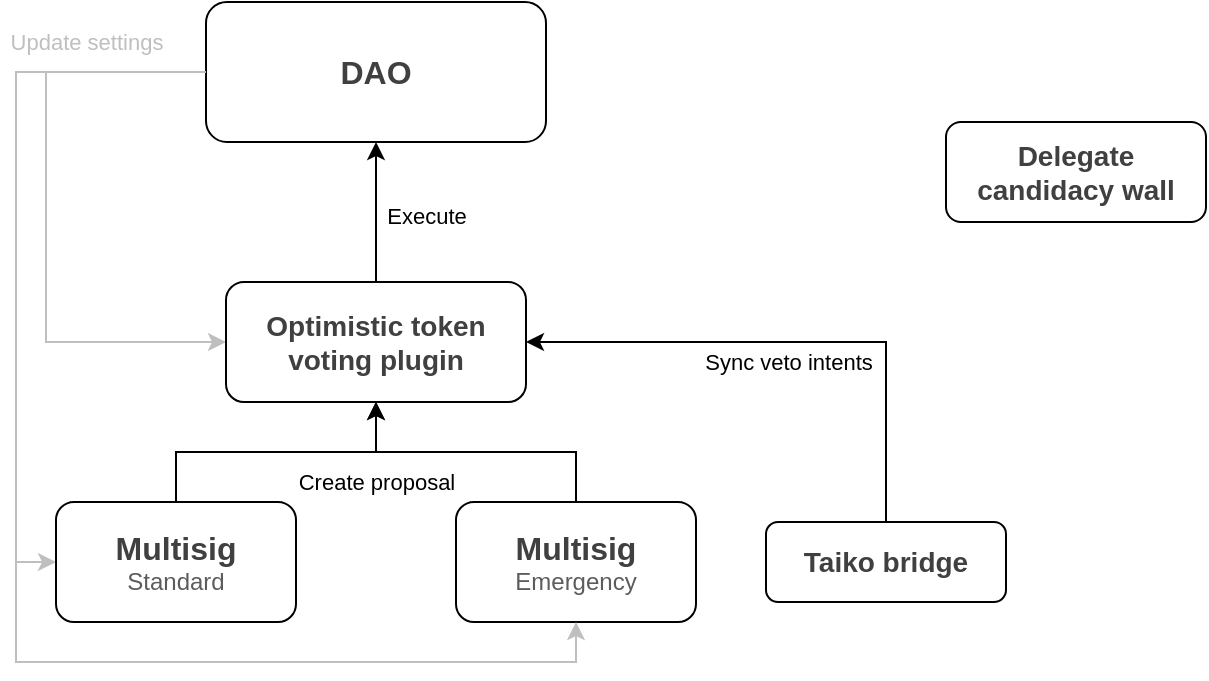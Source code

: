 <mxfile version="24.1.0" type="device" pages="6">
  <diagram id="FvCMQ2TYCZgG51o0GS3k" name="General">
    <mxGraphModel dx="1060" dy="1434" grid="1" gridSize="10" guides="1" tooltips="1" connect="1" arrows="1" fold="1" page="0" pageScale="1" pageWidth="827" pageHeight="1169" math="0" shadow="0">
      <root>
        <mxCell id="0" />
        <mxCell id="1" parent="0" />
        <mxCell id="tVjawHAVNyR94qLmI_um-8" style="edgeStyle=orthogonalEdgeStyle;rounded=0;orthogonalLoop=1;jettySize=auto;html=1;entryX=0;entryY=0.5;entryDx=0;entryDy=0;exitX=0;exitY=0.5;exitDx=0;exitDy=0;strokeColor=#bfbfbf;" parent="1" source="9Mva5xmkLYj3yJJdG0av-1" target="tVjawHAVNyR94qLmI_um-1" edge="1">
          <mxGeometry relative="1" as="geometry">
            <Array as="points">
              <mxPoint x="285" y="-75" />
              <mxPoint x="285" y="170" />
            </Array>
          </mxGeometry>
        </mxCell>
        <mxCell id="tVjawHAVNyR94qLmI_um-9" style="edgeStyle=orthogonalEdgeStyle;rounded=0;orthogonalLoop=1;jettySize=auto;html=1;exitX=0;exitY=0.5;exitDx=0;exitDy=0;entryX=0;entryY=0.5;entryDx=0;entryDy=0;strokeColor=#bfbfbf;" parent="1" source="9Mva5xmkLYj3yJJdG0av-1" target="9Mva5xmkLYj3yJJdG0av-2" edge="1">
          <mxGeometry relative="1" as="geometry">
            <Array as="points">
              <mxPoint x="300" y="-75" />
              <mxPoint x="300" y="60" />
            </Array>
          </mxGeometry>
        </mxCell>
        <mxCell id="tVjawHAVNyR94qLmI_um-10" value="&lt;font color=&quot;#bfbfbf&quot;&gt;Update settings&lt;/font&gt;" style="edgeLabel;html=1;align=center;verticalAlign=middle;resizable=0;points=[];" parent="tVjawHAVNyR94qLmI_um-9" vertex="1" connectable="0">
          <mxGeometry x="-0.552" y="-2" relative="1" as="geometry">
            <mxPoint x="8" y="-13" as="offset" />
          </mxGeometry>
        </mxCell>
        <mxCell id="9Mva5xmkLYj3yJJdG0av-1" value="&lt;font size=&quot;1&quot; color=&quot;#404040&quot; style=&quot;&quot;&gt;&lt;b style=&quot;font-size: 16px;&quot;&gt;DAO&lt;/b&gt;&lt;/font&gt;" style="rounded=1;whiteSpace=wrap;html=1;" parent="1" vertex="1">
          <mxGeometry x="380" y="-110" width="170" height="70" as="geometry" />
        </mxCell>
        <mxCell id="9Mva5xmkLYj3yJJdG0av-3" style="edgeStyle=orthogonalEdgeStyle;rounded=0;orthogonalLoop=1;jettySize=auto;html=1;entryX=0.5;entryY=1;entryDx=0;entryDy=0;" parent="1" source="9Mva5xmkLYj3yJJdG0av-2" target="9Mva5xmkLYj3yJJdG0av-1" edge="1">
          <mxGeometry relative="1" as="geometry" />
        </mxCell>
        <mxCell id="9Mva5xmkLYj3yJJdG0av-4" value="Execute" style="edgeLabel;html=1;align=center;verticalAlign=middle;resizable=0;points=[];" parent="9Mva5xmkLYj3yJJdG0av-3" vertex="1" connectable="0">
          <mxGeometry x="-0.057" y="-1" relative="1" as="geometry">
            <mxPoint x="24" as="offset" />
          </mxGeometry>
        </mxCell>
        <mxCell id="9Mva5xmkLYj3yJJdG0av-2" value="&lt;font size=&quot;1&quot; color=&quot;#404040&quot; style=&quot;&quot;&gt;&lt;b style=&quot;font-size: 14px;&quot;&gt;Optimistic token voting plugin&lt;/b&gt;&lt;/font&gt;" style="rounded=1;whiteSpace=wrap;html=1;" parent="1" vertex="1">
          <mxGeometry x="390" y="30" width="150" height="60" as="geometry" />
        </mxCell>
        <mxCell id="tVjawHAVNyR94qLmI_um-3" style="edgeStyle=orthogonalEdgeStyle;rounded=0;orthogonalLoop=1;jettySize=auto;html=1;exitX=0.5;exitY=0;exitDx=0;exitDy=0;entryX=0.5;entryY=1;entryDx=0;entryDy=0;" parent="1" source="tVjawHAVNyR94qLmI_um-1" target="9Mva5xmkLYj3yJJdG0av-2" edge="1">
          <mxGeometry relative="1" as="geometry" />
        </mxCell>
        <mxCell id="tVjawHAVNyR94qLmI_um-1" value="&lt;font size=&quot;1&quot; color=&quot;#404040&quot; style=&quot;&quot;&gt;&lt;b style=&quot;font-size: 16px;&quot;&gt;Multisig&lt;/b&gt;&lt;/font&gt;&lt;div&gt;&lt;font color=&quot;#5c5c5c&quot; style=&quot;font-size: 12px;&quot;&gt;Standard&lt;/font&gt;&lt;/div&gt;" style="rounded=1;whiteSpace=wrap;html=1;" parent="1" vertex="1">
          <mxGeometry x="305" y="140" width="120" height="60" as="geometry" />
        </mxCell>
        <mxCell id="tVjawHAVNyR94qLmI_um-5" style="edgeStyle=orthogonalEdgeStyle;rounded=0;orthogonalLoop=1;jettySize=auto;html=1;exitX=0.5;exitY=0;exitDx=0;exitDy=0;" parent="1" source="tVjawHAVNyR94qLmI_um-2" edge="1">
          <mxGeometry relative="1" as="geometry">
            <mxPoint x="465" y="89.923" as="targetPoint" />
            <Array as="points">
              <mxPoint x="565" y="115" />
              <mxPoint x="465" y="115" />
            </Array>
          </mxGeometry>
        </mxCell>
        <mxCell id="tVjawHAVNyR94qLmI_um-7" value="Create proposal" style="edgeLabel;html=1;align=center;verticalAlign=middle;resizable=0;points=[];" parent="tVjawHAVNyR94qLmI_um-5" vertex="1" connectable="0">
          <mxGeometry x="0.408" relative="1" as="geometry">
            <mxPoint x="-20" y="15" as="offset" />
          </mxGeometry>
        </mxCell>
        <mxCell id="tVjawHAVNyR94qLmI_um-2" value="&lt;font size=&quot;1&quot; color=&quot;#404040&quot; style=&quot;&quot;&gt;&lt;b style=&quot;font-size: 16px;&quot;&gt;Multisig&lt;/b&gt;&lt;/font&gt;&lt;div&gt;&lt;font color=&quot;#5c5c5c&quot; style=&quot;font-size: 12px;&quot;&gt;Emergency&lt;/font&gt;&lt;/div&gt;" style="rounded=1;whiteSpace=wrap;html=1;" parent="1" vertex="1">
          <mxGeometry x="505" y="140" width="120" height="60" as="geometry" />
        </mxCell>
        <mxCell id="tVjawHAVNyR94qLmI_um-12" style="edgeStyle=orthogonalEdgeStyle;rounded=0;orthogonalLoop=1;jettySize=auto;html=1;entryX=1;entryY=0.5;entryDx=0;entryDy=0;exitX=0.5;exitY=0;exitDx=0;exitDy=0;" parent="1" source="tVjawHAVNyR94qLmI_um-11" target="9Mva5xmkLYj3yJJdG0av-2" edge="1">
          <mxGeometry relative="1" as="geometry">
            <mxPoint x="735" y="110" as="targetPoint" />
            <Array as="points">
              <mxPoint x="720" y="60" />
            </Array>
          </mxGeometry>
        </mxCell>
        <mxCell id="tVjawHAVNyR94qLmI_um-13" value="Sync veto intents" style="edgeLabel;html=1;align=center;verticalAlign=middle;resizable=0;points=[];" parent="tVjawHAVNyR94qLmI_um-12" vertex="1" connectable="0">
          <mxGeometry x="-0.202" relative="1" as="geometry">
            <mxPoint x="-32" y="10" as="offset" />
          </mxGeometry>
        </mxCell>
        <mxCell id="tVjawHAVNyR94qLmI_um-11" value="&lt;font size=&quot;1&quot; color=&quot;#404040&quot; style=&quot;&quot;&gt;&lt;b style=&quot;font-size: 14px;&quot;&gt;Taiko bridge&lt;/b&gt;&lt;/font&gt;" style="rounded=1;whiteSpace=wrap;html=1;" parent="1" vertex="1">
          <mxGeometry x="660" y="150" width="120" height="40" as="geometry" />
        </mxCell>
        <mxCell id="tVjawHAVNyR94qLmI_um-14" value="&lt;font size=&quot;1&quot; color=&quot;#404040&quot; style=&quot;&quot;&gt;&lt;b style=&quot;font-size: 14px;&quot;&gt;Delegate candidacy wall&lt;/b&gt;&lt;/font&gt;" style="rounded=1;whiteSpace=wrap;html=1;" parent="1" vertex="1">
          <mxGeometry x="750" y="-50" width="130" height="50" as="geometry" />
        </mxCell>
        <mxCell id="tVjawHAVNyR94qLmI_um-15" style="edgeStyle=orthogonalEdgeStyle;rounded=0;orthogonalLoop=1;jettySize=auto;html=1;entryX=0.5;entryY=1;entryDx=0;entryDy=0;exitX=0;exitY=0.5;exitDx=0;exitDy=0;strokeColor=#bfbfbf;" parent="1" target="tVjawHAVNyR94qLmI_um-2" edge="1">
          <mxGeometry relative="1" as="geometry">
            <mxPoint x="380" y="-75" as="sourcePoint" />
            <mxPoint x="305" y="170" as="targetPoint" />
            <Array as="points">
              <mxPoint x="285" y="-75" />
              <mxPoint x="285" y="220" />
              <mxPoint x="565" y="220" />
            </Array>
          </mxGeometry>
        </mxCell>
      </root>
    </mxGraphModel>
  </diagram>
  <diagram name="Standard proposal flow" id="-0tcjrmhDcIy10hRTlAE">
    <mxGraphModel dx="1460" dy="1034" grid="1" gridSize="10" guides="1" tooltips="1" connect="1" arrows="1" fold="1" page="0" pageScale="1" pageWidth="827" pageHeight="1169" math="0" shadow="0">
      <root>
        <mxCell id="0" />
        <mxCell id="1" parent="0" />
        <mxCell id="yonIIfe3boUSWm_N8UCJ-9" style="edgeStyle=orthogonalEdgeStyle;rounded=0;orthogonalLoop=1;jettySize=auto;html=1;entryX=0;entryY=0.5;entryDx=0;entryDy=0;" parent="1" source="yonIIfe3boUSWm_N8UCJ-1" target="yonIIfe3boUSWm_N8UCJ-7" edge="1">
          <mxGeometry relative="1" as="geometry" />
        </mxCell>
        <mxCell id="yonIIfe3boUSWm_N8UCJ-11" value="Create proposal" style="edgeLabel;html=1;align=center;verticalAlign=middle;resizable=0;points=[];" parent="yonIIfe3boUSWm_N8UCJ-9" vertex="1" connectable="0">
          <mxGeometry x="-0.021" y="3" relative="1" as="geometry">
            <mxPoint y="-7" as="offset" />
          </mxGeometry>
        </mxCell>
        <mxCell id="yonIIfe3boUSWm_N8UCJ-1" value="Security Council&lt;div&gt;member&lt;/div&gt;" style="shape=umlActor;verticalLabelPosition=bottom;verticalAlign=top;html=1;outlineConnect=0;" parent="1" vertex="1">
          <mxGeometry x="80" y="90" width="30" height="60" as="geometry" />
        </mxCell>
        <mxCell id="yonIIfe3boUSWm_N8UCJ-19" style="edgeStyle=orthogonalEdgeStyle;rounded=0;orthogonalLoop=1;jettySize=auto;html=1;exitX=1;exitY=0.5;exitDx=0;exitDy=0;entryX=0;entryY=0.5;entryDx=0;entryDy=0;" parent="1" source="yonIIfe3boUSWm_N8UCJ-7" target="yonIIfe3boUSWm_N8UCJ-18" edge="1">
          <mxGeometry relative="1" as="geometry" />
        </mxCell>
        <mxCell id="yonIIfe3boUSWm_N8UCJ-7" value="&lt;font size=&quot;1&quot; color=&quot;#404040&quot; style=&quot;&quot;&gt;&lt;b style=&quot;font-size: 16px;&quot;&gt;Multisig&lt;/b&gt;&lt;/font&gt;&lt;div&gt;&lt;font color=&quot;#5c5c5c&quot; style=&quot;font-size: 12px;&quot;&gt;Standard&lt;/font&gt;&lt;/div&gt;" style="rounded=1;whiteSpace=wrap;html=1;" parent="1" vertex="1">
          <mxGeometry x="230" y="90" width="120" height="60" as="geometry" />
        </mxCell>
        <mxCell id="yonIIfe3boUSWm_N8UCJ-16" style="edgeStyle=orthogonalEdgeStyle;rounded=0;orthogonalLoop=1;jettySize=auto;html=1;entryX=0.5;entryY=1;entryDx=0;entryDy=0;" parent="1" source="yonIIfe3boUSWm_N8UCJ-12" target="yonIIfe3boUSWm_N8UCJ-7" edge="1">
          <mxGeometry relative="1" as="geometry" />
        </mxCell>
        <mxCell id="yonIIfe3boUSWm_N8UCJ-17" value="Approve" style="edgeLabel;html=1;align=center;verticalAlign=middle;resizable=0;points=[];" parent="yonIIfe3boUSWm_N8UCJ-16" vertex="1" connectable="0">
          <mxGeometry x="-0.309" y="4" relative="1" as="geometry">
            <mxPoint y="-6" as="offset" />
          </mxGeometry>
        </mxCell>
        <mxCell id="yonIIfe3boUSWm_N8UCJ-12" value="Security Council&lt;div&gt;member (M of N)&lt;/div&gt;" style="shape=umlActor;verticalLabelPosition=bottom;verticalAlign=top;html=1;outlineConnect=0;" parent="1" vertex="1">
          <mxGeometry x="80" y="200" width="30" height="60" as="geometry" />
        </mxCell>
        <mxCell id="yonIIfe3boUSWm_N8UCJ-21" style="edgeStyle=orthogonalEdgeStyle;rounded=0;orthogonalLoop=1;jettySize=auto;html=1;exitX=0.5;exitY=0;exitDx=0;exitDy=0;entryX=0.5;entryY=1;entryDx=0;entryDy=0;" parent="1" source="yonIIfe3boUSWm_N8UCJ-18" target="yonIIfe3boUSWm_N8UCJ-20" edge="1">
          <mxGeometry relative="1" as="geometry" />
        </mxCell>
        <mxCell id="yonIIfe3boUSWm_N8UCJ-22" value="No" style="edgeLabel;html=1;align=center;verticalAlign=middle;resizable=0;points=[];" parent="yonIIfe3boUSWm_N8UCJ-21" vertex="1" connectable="0">
          <mxGeometry x="0.02" y="-3" relative="1" as="geometry">
            <mxPoint x="17" y="1" as="offset" />
          </mxGeometry>
        </mxCell>
        <mxCell id="yonIIfe3boUSWm_N8UCJ-24" style="edgeStyle=orthogonalEdgeStyle;rounded=0;orthogonalLoop=1;jettySize=auto;html=1;exitX=1;exitY=0.5;exitDx=0;exitDy=0;entryX=0;entryY=0.5;entryDx=0;entryDy=0;" parent="1" source="yonIIfe3boUSWm_N8UCJ-18" target="yonIIfe3boUSWm_N8UCJ-23" edge="1">
          <mxGeometry relative="1" as="geometry" />
        </mxCell>
        <mxCell id="yonIIfe3boUSWm_N8UCJ-25" value="Create proposal" style="edgeLabel;html=1;align=center;verticalAlign=middle;resizable=0;points=[];" parent="yonIIfe3boUSWm_N8UCJ-24" vertex="1" connectable="0">
          <mxGeometry x="-0.291" relative="1" as="geometry">
            <mxPoint x="11" y="-10" as="offset" />
          </mxGeometry>
        </mxCell>
        <mxCell id="yonIIfe3boUSWm_N8UCJ-18" value="Approved?" style="rhombus;whiteSpace=wrap;html=1;" parent="1" vertex="1">
          <mxGeometry x="390" y="80" width="80" height="80" as="geometry" />
        </mxCell>
        <mxCell id="yonIIfe3boUSWm_N8UCJ-20" value="Rejected" style="rounded=1;whiteSpace=wrap;html=1;" parent="1" vertex="1">
          <mxGeometry x="385" width="90" height="30" as="geometry" />
        </mxCell>
        <mxCell id="Sps8LiRHfBSsz9i6ztpr-17" style="edgeStyle=orthogonalEdgeStyle;rounded=0;orthogonalLoop=1;jettySize=auto;html=1;exitX=1;exitY=0.5;exitDx=0;exitDy=0;entryX=0;entryY=0.5;entryDx=0;entryDy=0;" parent="1" source="yonIIfe3boUSWm_N8UCJ-23" target="Sps8LiRHfBSsz9i6ztpr-16" edge="1">
          <mxGeometry relative="1" as="geometry" />
        </mxCell>
        <mxCell id="yonIIfe3boUSWm_N8UCJ-23" value="&lt;font size=&quot;1&quot; color=&quot;#404040&quot; style=&quot;&quot;&gt;&lt;b style=&quot;font-size: 16px;&quot;&gt;Optimistic vote&lt;br&gt;&lt;/b&gt;&lt;/font&gt;&lt;span style=&quot;color: rgb(92, 92, 92);&quot;&gt;Standard delay&lt;/span&gt;&lt;font size=&quot;1&quot; color=&quot;#404040&quot; style=&quot;&quot;&gt;&lt;b style=&quot;font-size: 16px;&quot;&gt;&lt;br&gt;&lt;/b&gt;&lt;/font&gt;" style="rounded=1;whiteSpace=wrap;html=1;" parent="1" vertex="1">
          <mxGeometry x="580" y="90" width="170" height="60" as="geometry" />
        </mxCell>
        <mxCell id="yonIIfe3boUSWm_N8UCJ-26" value="" style="endArrow=none;dashed=1;html=1;dashPattern=1 3;strokeWidth=2;rounded=0;" parent="1" edge="1">
          <mxGeometry width="50" height="50" relative="1" as="geometry">
            <mxPoint x="-40" y="360" as="sourcePoint" />
            <mxPoint x="1040" y="360" as="targetPoint" />
          </mxGeometry>
        </mxCell>
        <mxCell id="yonIIfe3boUSWm_N8UCJ-28" value="L1" style="rounded=0;whiteSpace=wrap;html=1;" parent="1" vertex="1">
          <mxGeometry x="-40" y="320" width="80" height="30" as="geometry" />
        </mxCell>
        <mxCell id="yonIIfe3boUSWm_N8UCJ-29" value="L2" style="rounded=0;whiteSpace=wrap;html=1;" parent="1" vertex="1">
          <mxGeometry x="-40" y="370" width="80" height="30" as="geometry" />
        </mxCell>
        <mxCell id="Sps8LiRHfBSsz9i6ztpr-2" style="edgeStyle=orthogonalEdgeStyle;rounded=0;orthogonalLoop=1;jettySize=auto;html=1;entryX=0.25;entryY=1;entryDx=0;entryDy=0;" parent="1" source="Sps8LiRHfBSsz9i6ztpr-1" target="yonIIfe3boUSWm_N8UCJ-23" edge="1">
          <mxGeometry relative="1" as="geometry" />
        </mxCell>
        <mxCell id="Sps8LiRHfBSsz9i6ztpr-3" value="Veto" style="edgeLabel;html=1;align=center;verticalAlign=middle;resizable=0;points=[];" parent="Sps8LiRHfBSsz9i6ztpr-2" vertex="1" connectable="0">
          <mxGeometry x="-0.323" relative="1" as="geometry">
            <mxPoint y="-10" as="offset" />
          </mxGeometry>
        </mxCell>
        <mxCell id="Sps8LiRHfBSsz9i6ztpr-1" value="Delegate" style="shape=umlActor;verticalLabelPosition=bottom;verticalAlign=top;html=1;outlineConnect=0;" parent="1" vertex="1">
          <mxGeometry x="510" y="200" width="30" height="60" as="geometry" />
        </mxCell>
        <mxCell id="Sps8LiRHfBSsz9i6ztpr-14" style="edgeStyle=orthogonalEdgeStyle;rounded=0;orthogonalLoop=1;jettySize=auto;html=1;exitX=0.75;exitY=0;exitDx=0;exitDy=0;entryX=0.75;entryY=1;entryDx=0;entryDy=0;" parent="1" edge="1">
          <mxGeometry relative="1" as="geometry">
            <mxPoint x="667.5" y="470" as="sourcePoint" />
            <mxPoint x="667.5" y="150" as="targetPoint" />
          </mxGeometry>
        </mxCell>
        <mxCell id="Sps8LiRHfBSsz9i6ztpr-15" value="Relay vote intents" style="edgeLabel;html=1;align=center;verticalAlign=middle;resizable=0;points=[];" parent="Sps8LiRHfBSsz9i6ztpr-14" vertex="1" connectable="0">
          <mxGeometry x="0.447" y="3" relative="1" as="geometry">
            <mxPoint x="1" y="22" as="offset" />
          </mxGeometry>
        </mxCell>
        <mxCell id="Sps8LiRHfBSsz9i6ztpr-22" style="edgeStyle=orthogonalEdgeStyle;rounded=0;orthogonalLoop=1;jettySize=auto;html=1;entryX=0;entryY=0.5;entryDx=0;entryDy=0;" parent="1" source="Sps8LiRHfBSsz9i6ztpr-7" target="Sps8LiRHfBSsz9i6ztpr-21" edge="1">
          <mxGeometry relative="1" as="geometry" />
        </mxCell>
        <mxCell id="Sps8LiRHfBSsz9i6ztpr-23" value="Verify" style="edgeLabel;html=1;align=center;verticalAlign=middle;resizable=0;points=[];" parent="Sps8LiRHfBSsz9i6ztpr-22" vertex="1" connectable="0">
          <mxGeometry x="-0.1" y="1" relative="1" as="geometry">
            <mxPoint x="5" y="-14" as="offset" />
          </mxGeometry>
        </mxCell>
        <mxCell id="Sps8LiRHfBSsz9i6ztpr-7" value="&lt;font size=&quot;1&quot; color=&quot;#404040&quot; style=&quot;&quot;&gt;&lt;b style=&quot;font-size: 16px;&quot;&gt;Veto aggregator&lt;/b&gt;&lt;/font&gt;" style="rounded=1;whiteSpace=wrap;html=1;" parent="1" vertex="1">
          <mxGeometry x="580" y="470" width="170" height="70" as="geometry" />
        </mxCell>
        <mxCell id="Sps8LiRHfBSsz9i6ztpr-11" style="edgeStyle=orthogonalEdgeStyle;rounded=0;orthogonalLoop=1;jettySize=auto;html=1;" parent="1" source="Sps8LiRHfBSsz9i6ztpr-9" target="Sps8LiRHfBSsz9i6ztpr-7" edge="1">
          <mxGeometry relative="1" as="geometry">
            <Array as="points">
              <mxPoint x="450" y="460" />
              <mxPoint x="450" y="505" />
            </Array>
          </mxGeometry>
        </mxCell>
        <mxCell id="Sps8LiRHfBSsz9i6ztpr-9" value="Delegate" style="shape=umlActor;verticalLabelPosition=bottom;verticalAlign=top;html=1;outlineConnect=0;" parent="1" vertex="1">
          <mxGeometry x="370" y="430" width="30" height="60" as="geometry" />
        </mxCell>
        <mxCell id="Sps8LiRHfBSsz9i6ztpr-12" style="edgeStyle=orthogonalEdgeStyle;rounded=0;orthogonalLoop=1;jettySize=auto;html=1;entryX=0;entryY=0.5;entryDx=0;entryDy=0;" parent="1" source="Sps8LiRHfBSsz9i6ztpr-10" target="Sps8LiRHfBSsz9i6ztpr-7" edge="1">
          <mxGeometry relative="1" as="geometry">
            <Array as="points">
              <mxPoint x="450" y="550" />
              <mxPoint x="450" y="505" />
            </Array>
          </mxGeometry>
        </mxCell>
        <mxCell id="Sps8LiRHfBSsz9i6ztpr-13" value="Veto intent" style="edgeLabel;html=1;align=center;verticalAlign=middle;resizable=0;points=[];" parent="Sps8LiRHfBSsz9i6ztpr-12" vertex="1" connectable="0">
          <mxGeometry x="0.573" relative="1" as="geometry">
            <mxPoint x="-22" y="-15" as="offset" />
          </mxGeometry>
        </mxCell>
        <mxCell id="Sps8LiRHfBSsz9i6ztpr-10" value="Token holder" style="shape=umlActor;verticalLabelPosition=bottom;verticalAlign=top;html=1;outlineConnect=0;" parent="1" vertex="1">
          <mxGeometry x="370" y="520" width="30" height="60" as="geometry" />
        </mxCell>
        <mxCell id="Sps8LiRHfBSsz9i6ztpr-6" value="&lt;font size=&quot;1&quot; style=&quot;&quot;&gt;&lt;b style=&quot;font-size: 16px;&quot;&gt;Taiko Bridge&lt;/b&gt;&lt;/font&gt;" style="rounded=1;whiteSpace=wrap;html=1;dashed=1;perimeterSpacing=0;strokeColor=#4a4a4a;" parent="1" vertex="1">
          <mxGeometry x="520" y="305" width="280" height="115" as="geometry" />
        </mxCell>
        <mxCell id="Sps8LiRHfBSsz9i6ztpr-19" style="edgeStyle=orthogonalEdgeStyle;rounded=0;orthogonalLoop=1;jettySize=auto;html=1;exitX=0.5;exitY=0;exitDx=0;exitDy=0;entryX=0.5;entryY=1;entryDx=0;entryDy=0;" parent="1" source="Sps8LiRHfBSsz9i6ztpr-16" target="Sps8LiRHfBSsz9i6ztpr-18" edge="1">
          <mxGeometry relative="1" as="geometry" />
        </mxCell>
        <mxCell id="Sps8LiRHfBSsz9i6ztpr-20" value="Yes" style="edgeLabel;html=1;align=center;verticalAlign=middle;resizable=0;points=[];" parent="Sps8LiRHfBSsz9i6ztpr-19" vertex="1" connectable="0">
          <mxGeometry x="-0.075" y="2" relative="1" as="geometry">
            <mxPoint x="22" y="1" as="offset" />
          </mxGeometry>
        </mxCell>
        <mxCell id="Sps8LiRHfBSsz9i6ztpr-26" value="No" style="edgeStyle=orthogonalEdgeStyle;rounded=0;orthogonalLoop=1;jettySize=auto;html=1;exitX=1;exitY=0.5;exitDx=0;exitDy=0;entryX=0;entryY=0.5;entryDx=0;entryDy=0;" parent="1" source="Sps8LiRHfBSsz9i6ztpr-16" target="Sps8LiRHfBSsz9i6ztpr-25" edge="1">
          <mxGeometry x="-0.2" y="-10" relative="1" as="geometry">
            <mxPoint as="offset" />
          </mxGeometry>
        </mxCell>
        <mxCell id="Sps8LiRHfBSsz9i6ztpr-16" value="Vetoed&lt;div&gt;after&amp;nbsp;&lt;/div&gt;&lt;div&gt;delay?&lt;/div&gt;" style="rhombus;whiteSpace=wrap;html=1;" parent="1" vertex="1">
          <mxGeometry x="800" y="70" width="100" height="100" as="geometry" />
        </mxCell>
        <mxCell id="Sps8LiRHfBSsz9i6ztpr-18" value="Rejected" style="rounded=1;whiteSpace=wrap;html=1;" parent="1" vertex="1">
          <mxGeometry x="805" width="90" height="30" as="geometry" />
        </mxCell>
        <mxCell id="Sps8LiRHfBSsz9i6ztpr-21" value="&lt;font size=&quot;1&quot; color=&quot;#404040&quot; style=&quot;&quot;&gt;&lt;b style=&quot;font-size: 16px;&quot;&gt;L1 hashes&lt;/b&gt;&lt;/font&gt;" style="rounded=1;whiteSpace=wrap;html=1;" parent="1" vertex="1">
          <mxGeometry x="865" y="470" width="170" height="70" as="geometry" />
        </mxCell>
        <mxCell id="Sps8LiRHfBSsz9i6ztpr-25" value="Executable" style="rounded=1;whiteSpace=wrap;html=1;" parent="1" vertex="1">
          <mxGeometry x="950" y="105" width="90" height="30" as="geometry" />
        </mxCell>
        <mxCell id="Sps8LiRHfBSsz9i6ztpr-27" value="L1" style="rounded=0;whiteSpace=wrap;html=1;" parent="1" vertex="1">
          <mxGeometry x="955" y="320" width="80" height="30" as="geometry" />
        </mxCell>
        <mxCell id="Sps8LiRHfBSsz9i6ztpr-28" value="L2" style="rounded=0;whiteSpace=wrap;html=1;" parent="1" vertex="1">
          <mxGeometry x="955" y="370" width="80" height="30" as="geometry" />
        </mxCell>
      </root>
    </mxGraphModel>
  </diagram>
  <diagram id="8vpa3lxcvuwuZr83Kq4M" name="Emergency proposal flow">
    <mxGraphModel dx="1460" dy="1434" grid="1" gridSize="10" guides="1" tooltips="1" connect="1" arrows="1" fold="1" page="0" pageScale="1" pageWidth="827" pageHeight="1169" math="0" shadow="0">
      <root>
        <mxCell id="0" />
        <mxCell id="1" parent="0" />
        <mxCell id="sKOwf1EYNC61HAYdxlM9-1" style="edgeStyle=orthogonalEdgeStyle;rounded=0;orthogonalLoop=1;jettySize=auto;html=1;entryX=0;entryY=0.5;entryDx=0;entryDy=0;" parent="1" source="sKOwf1EYNC61HAYdxlM9-3" target="sKOwf1EYNC61HAYdxlM9-5" edge="1">
          <mxGeometry relative="1" as="geometry" />
        </mxCell>
        <mxCell id="sKOwf1EYNC61HAYdxlM9-2" value="Create proposal" style="edgeLabel;html=1;align=center;verticalAlign=middle;resizable=0;points=[];" parent="sKOwf1EYNC61HAYdxlM9-1" vertex="1" connectable="0">
          <mxGeometry x="-0.021" y="3" relative="1" as="geometry">
            <mxPoint y="-7" as="offset" />
          </mxGeometry>
        </mxCell>
        <mxCell id="sKOwf1EYNC61HAYdxlM9-3" value="Security Council&lt;div&gt;member&lt;/div&gt;" style="shape=umlActor;verticalLabelPosition=bottom;verticalAlign=top;html=1;outlineConnect=0;" parent="1" vertex="1">
          <mxGeometry x="-270" y="20" width="30" height="60" as="geometry" />
        </mxCell>
        <mxCell id="sKOwf1EYNC61HAYdxlM9-4" style="edgeStyle=orthogonalEdgeStyle;rounded=0;orthogonalLoop=1;jettySize=auto;html=1;exitX=1;exitY=0.5;exitDx=0;exitDy=0;entryX=0;entryY=0.5;entryDx=0;entryDy=0;" parent="1" source="sKOwf1EYNC61HAYdxlM9-5" target="sKOwf1EYNC61HAYdxlM9-13" edge="1">
          <mxGeometry relative="1" as="geometry" />
        </mxCell>
        <mxCell id="sKOwf1EYNC61HAYdxlM9-5" value="&lt;font size=&quot;1&quot; color=&quot;#404040&quot; style=&quot;&quot;&gt;&lt;b style=&quot;font-size: 16px;&quot;&gt;Multisig&lt;/b&gt;&lt;/font&gt;&lt;div&gt;&lt;font color=&quot;#5c5c5c&quot; style=&quot;font-size: 12px;&quot;&gt;Emergency&lt;/font&gt;&lt;/div&gt;" style="rounded=1;whiteSpace=wrap;html=1;" parent="1" vertex="1">
          <mxGeometry x="-120" y="20" width="120" height="60" as="geometry" />
        </mxCell>
        <mxCell id="sKOwf1EYNC61HAYdxlM9-6" style="edgeStyle=orthogonalEdgeStyle;rounded=0;orthogonalLoop=1;jettySize=auto;html=1;entryX=0.5;entryY=1;entryDx=0;entryDy=0;" parent="1" source="sKOwf1EYNC61HAYdxlM9-8" target="sKOwf1EYNC61HAYdxlM9-5" edge="1">
          <mxGeometry relative="1" as="geometry" />
        </mxCell>
        <mxCell id="sKOwf1EYNC61HAYdxlM9-7" value="Approve" style="edgeLabel;html=1;align=center;verticalAlign=middle;resizable=0;points=[];" parent="sKOwf1EYNC61HAYdxlM9-6" vertex="1" connectable="0">
          <mxGeometry x="-0.309" y="4" relative="1" as="geometry">
            <mxPoint y="-6" as="offset" />
          </mxGeometry>
        </mxCell>
        <mxCell id="sKOwf1EYNC61HAYdxlM9-8" value="Security Council&lt;div&gt;member (M of N)&lt;/div&gt;" style="shape=umlActor;verticalLabelPosition=bottom;verticalAlign=top;html=1;outlineConnect=0;" parent="1" vertex="1">
          <mxGeometry x="-270" y="130" width="30" height="60" as="geometry" />
        </mxCell>
        <mxCell id="sKOwf1EYNC61HAYdxlM9-9" style="edgeStyle=orthogonalEdgeStyle;rounded=0;orthogonalLoop=1;jettySize=auto;html=1;exitX=0.5;exitY=0;exitDx=0;exitDy=0;entryX=0.5;entryY=1;entryDx=0;entryDy=0;" parent="1" source="sKOwf1EYNC61HAYdxlM9-13" target="sKOwf1EYNC61HAYdxlM9-14" edge="1">
          <mxGeometry relative="1" as="geometry" />
        </mxCell>
        <mxCell id="sKOwf1EYNC61HAYdxlM9-10" value="No" style="edgeLabel;html=1;align=center;verticalAlign=middle;resizable=0;points=[];" parent="sKOwf1EYNC61HAYdxlM9-9" vertex="1" connectable="0">
          <mxGeometry x="0.02" y="-3" relative="1" as="geometry">
            <mxPoint x="17" y="1" as="offset" />
          </mxGeometry>
        </mxCell>
        <mxCell id="sKOwf1EYNC61HAYdxlM9-11" style="edgeStyle=orthogonalEdgeStyle;rounded=0;orthogonalLoop=1;jettySize=auto;html=1;exitX=1;exitY=0.5;exitDx=0;exitDy=0;entryX=0;entryY=0.5;entryDx=0;entryDy=0;" parent="1" source="sKOwf1EYNC61HAYdxlM9-13" target="sKOwf1EYNC61HAYdxlM9-16" edge="1">
          <mxGeometry relative="1" as="geometry" />
        </mxCell>
        <mxCell id="sKOwf1EYNC61HAYdxlM9-12" value="Create proposal" style="edgeLabel;html=1;align=center;verticalAlign=middle;resizable=0;points=[];" parent="sKOwf1EYNC61HAYdxlM9-11" vertex="1" connectable="0">
          <mxGeometry x="-0.291" relative="1" as="geometry">
            <mxPoint x="11" y="-10" as="offset" />
          </mxGeometry>
        </mxCell>
        <mxCell id="sKOwf1EYNC61HAYdxlM9-13" value="Super majority?" style="rhombus;whiteSpace=wrap;html=1;" parent="1" vertex="1">
          <mxGeometry x="40" y="10" width="80" height="80" as="geometry" />
        </mxCell>
        <mxCell id="sKOwf1EYNC61HAYdxlM9-14" value="Rejected" style="rounded=1;whiteSpace=wrap;html=1;" parent="1" vertex="1">
          <mxGeometry x="35" y="-70" width="90" height="30" as="geometry" />
        </mxCell>
        <mxCell id="sKOwf1EYNC61HAYdxlM9-15" style="edgeStyle=orthogonalEdgeStyle;rounded=0;orthogonalLoop=1;jettySize=auto;html=1;exitX=0.5;exitY=1;exitDx=0;exitDy=0;entryX=0.5;entryY=0;entryDx=0;entryDy=0;" parent="1" source="sKOwf1EYNC61HAYdxlM9-16" target="sKOwf1EYNC61HAYdxlM9-24" edge="1">
          <mxGeometry relative="1" as="geometry" />
        </mxCell>
        <mxCell id="sKOwf1EYNC61HAYdxlM9-16" value="&lt;font size=&quot;1&quot; color=&quot;#404040&quot; style=&quot;&quot;&gt;&lt;b style=&quot;font-size: 16px;&quot;&gt;Optimistic vote&lt;br&gt;&lt;/b&gt;&lt;/font&gt;&lt;span style=&quot;color: rgb(92, 92, 92);&quot;&gt;Zero delay&lt;/span&gt;&lt;font size=&quot;1&quot; color=&quot;#404040&quot; style=&quot;&quot;&gt;&lt;b style=&quot;font-size: 16px;&quot;&gt;&lt;br&gt;&lt;/b&gt;&lt;/font&gt;" style="rounded=1;whiteSpace=wrap;html=1;" parent="1" vertex="1">
          <mxGeometry x="230" y="20" width="170" height="60" as="geometry" />
        </mxCell>
        <mxCell id="sKOwf1EYNC61HAYdxlM9-23" value="No" style="edgeStyle=orthogonalEdgeStyle;rounded=0;orthogonalLoop=1;jettySize=auto;html=1;exitX=1;exitY=0.5;exitDx=0;exitDy=0;entryX=0;entryY=0.5;entryDx=0;entryDy=0;" parent="1" source="sKOwf1EYNC61HAYdxlM9-24" target="sKOwf1EYNC61HAYdxlM9-26" edge="1">
          <mxGeometry x="-0.2" y="-10" relative="1" as="geometry">
            <mxPoint as="offset" />
          </mxGeometry>
        </mxCell>
        <mxCell id="sKOwf1EYNC61HAYdxlM9-24" value="Vetoed&lt;div&gt;after&amp;nbsp;&lt;/div&gt;&lt;div&gt;delay?&lt;/div&gt;" style="rhombus;whiteSpace=wrap;html=1;" parent="1" vertex="1">
          <mxGeometry x="265" y="130" width="100" height="100" as="geometry" />
        </mxCell>
        <mxCell id="sKOwf1EYNC61HAYdxlM9-26" value="Executable" style="rounded=1;whiteSpace=wrap;html=1;" parent="1" vertex="1">
          <mxGeometry x="420" y="165" width="90" height="30" as="geometry" />
        </mxCell>
      </root>
    </mxGraphModel>
  </diagram>
  <diagram name="SC key registration" id="kFASDDCP24WouewbTvpv">
    <mxGraphModel dx="1460" dy="1034" grid="1" gridSize="10" guides="1" tooltips="1" connect="1" arrows="1" fold="1" page="0" pageScale="1" pageWidth="827" pageHeight="1169" math="0" shadow="0">
      <root>
        <mxCell id="gfxmZlwF10-dMQPabPGH-0" />
        <mxCell id="gfxmZlwF10-dMQPabPGH-1" parent="gfxmZlwF10-dMQPabPGH-0" />
        <mxCell id="gfxmZlwF10-dMQPabPGH-2" style="edgeStyle=orthogonalEdgeStyle;rounded=0;orthogonalLoop=1;jettySize=auto;html=1;entryX=0;entryY=0.5;entryDx=0;entryDy=0;" parent="gfxmZlwF10-dMQPabPGH-1" source="gfxmZlwF10-dMQPabPGH-4" target="gfxmZlwF10-dMQPabPGH-6" edge="1">
          <mxGeometry relative="1" as="geometry" />
        </mxCell>
        <mxCell id="gfxmZlwF10-dMQPabPGH-3" value="Derive" style="edgeLabel;html=1;align=center;verticalAlign=middle;resizable=0;points=[];" parent="gfxmZlwF10-dMQPabPGH-2" vertex="1" connectable="0">
          <mxGeometry x="-0.021" y="3" relative="1" as="geometry">
            <mxPoint y="-7" as="offset" />
          </mxGeometry>
        </mxCell>
        <mxCell id="gfxmZlwF10-dMQPabPGH-4" value="Security Council&lt;div&gt;members&lt;/div&gt;" style="shape=umlActor;verticalLabelPosition=bottom;verticalAlign=top;html=1;outlineConnect=0;" parent="gfxmZlwF10-dMQPabPGH-1" vertex="1">
          <mxGeometry x="-270" y="20" width="30" height="60" as="geometry" />
        </mxCell>
        <mxCell id="gfxmZlwF10-dMQPabPGH-5" style="edgeStyle=orthogonalEdgeStyle;rounded=0;orthogonalLoop=1;jettySize=auto;html=1;exitX=1;exitY=0.5;exitDx=0;exitDy=0;entryX=0;entryY=0.5;entryDx=0;entryDy=0;" parent="gfxmZlwF10-dMQPabPGH-1" source="gfxmZlwF10-dMQPabPGH-6" target="k2ZObkXfo4vco4orRKXB-0" edge="1">
          <mxGeometry relative="1" as="geometry">
            <mxPoint x="40" y="50" as="targetPoint" />
          </mxGeometry>
        </mxCell>
        <mxCell id="k2ZObkXfo4vco4orRKXB-1" value="Register" style="edgeLabel;html=1;align=center;verticalAlign=middle;resizable=0;points=[];" parent="gfxmZlwF10-dMQPabPGH-5" vertex="1" connectable="0">
          <mxGeometry x="-0.18" y="1" relative="1" as="geometry">
            <mxPoint x="9" y="-9" as="offset" />
          </mxGeometry>
        </mxCell>
        <mxCell id="gfxmZlwF10-dMQPabPGH-6" value="&lt;font size=&quot;1&quot; color=&quot;#404040&quot; style=&quot;&quot;&gt;&lt;b style=&quot;font-size: 16px;&quot;&gt;Deterministic private key&lt;/b&gt;&lt;/font&gt;" style="rounded=1;whiteSpace=wrap;html=1;" parent="gfxmZlwF10-dMQPabPGH-1" vertex="1">
          <mxGeometry x="-130" y="20" width="150" height="60" as="geometry" />
        </mxCell>
        <mxCell id="k2ZObkXfo4vco4orRKXB-0" value="&lt;font color=&quot;#404040&quot;&gt;&lt;span style=&quot;font-size: 16px;&quot;&gt;&lt;b&gt;Public Key&lt;br&gt;Registry&lt;/b&gt;&lt;/span&gt;&lt;/font&gt;" style="rounded=1;whiteSpace=wrap;html=1;" parent="gfxmZlwF10-dMQPabPGH-1" vertex="1">
          <mxGeometry x="120" y="20" width="140" height="60" as="geometry" />
        </mxCell>
      </root>
    </mxGraphModel>
  </diagram>
  <diagram name="Emergency proposal encryption" id="4L5rT8oWL4gxqy95oKWm">
    <mxGraphModel dx="1460" dy="1434" grid="1" gridSize="10" guides="1" tooltips="1" connect="1" arrows="1" fold="1" page="0" pageScale="1" pageWidth="827" pageHeight="1169" math="0" shadow="0">
      <root>
        <mxCell id="IV4kbXuCVdMxD--1DV_a-0" />
        <mxCell id="IV4kbXuCVdMxD--1DV_a-1" parent="IV4kbXuCVdMxD--1DV_a-0" />
        <mxCell id="IV4kbXuCVdMxD--1DV_a-2" style="edgeStyle=orthogonalEdgeStyle;rounded=0;orthogonalLoop=1;jettySize=auto;html=1;entryX=0;entryY=0.5;entryDx=0;entryDy=0;" parent="IV4kbXuCVdMxD--1DV_a-1" target="ej5gnR4F3szowusU-mX2-0" edge="1">
          <mxGeometry relative="1" as="geometry">
            <mxPoint x="-260" y="140" as="sourcePoint" />
            <mxPoint x="-180" y="50" as="targetPoint" />
            <Array as="points">
              <mxPoint x="-260" y="200" />
            </Array>
          </mxGeometry>
        </mxCell>
        <mxCell id="II7FZPDerkN1gOirOMmp-0" value="Get public keys" style="edgeLabel;html=1;align=center;verticalAlign=middle;resizable=0;points=[];" parent="IV4kbXuCVdMxD--1DV_a-2" vertex="1" connectable="0">
          <mxGeometry x="-0.2" y="-1" relative="1" as="geometry">
            <mxPoint x="46" y="9" as="offset" />
          </mxGeometry>
        </mxCell>
        <mxCell id="II7FZPDerkN1gOirOMmp-8" style="edgeStyle=orthogonalEdgeStyle;rounded=0;orthogonalLoop=1;jettySize=auto;html=1;entryX=0;entryY=0.25;entryDx=0;entryDy=0;" parent="IV4kbXuCVdMxD--1DV_a-1" source="IV4kbXuCVdMxD--1DV_a-4" target="II7FZPDerkN1gOirOMmp-4" edge="1">
          <mxGeometry relative="1" as="geometry">
            <Array as="points">
              <mxPoint x="-260" y="-55" />
            </Array>
          </mxGeometry>
        </mxCell>
        <mxCell id="II7FZPDerkN1gOirOMmp-10" value="Proposal details, actions" style="edgeLabel;html=1;align=center;verticalAlign=middle;resizable=0;points=[];" parent="II7FZPDerkN1gOirOMmp-8" vertex="1" connectable="0">
          <mxGeometry x="0.121" relative="1" as="geometry">
            <mxPoint x="-8" y="-14" as="offset" />
          </mxGeometry>
        </mxCell>
        <mxCell id="II7FZPDerkN1gOirOMmp-9" style="edgeStyle=orthogonalEdgeStyle;rounded=0;orthogonalLoop=1;jettySize=auto;html=1;entryX=0;entryY=0.75;entryDx=0;entryDy=0;" parent="IV4kbXuCVdMxD--1DV_a-1" source="IV4kbXuCVdMxD--1DV_a-4" target="II7FZPDerkN1gOirOMmp-4" edge="1">
          <mxGeometry relative="1" as="geometry">
            <Array as="points">
              <mxPoint x="-260" y="-25" />
            </Array>
          </mxGeometry>
        </mxCell>
        <mxCell id="II7FZPDerkN1gOirOMmp-11" value="Ephemeral symmetric key" style="edgeLabel;html=1;align=center;verticalAlign=middle;resizable=0;points=[];" parent="II7FZPDerkN1gOirOMmp-9" vertex="1" connectable="0">
          <mxGeometry x="-0.004" y="4" relative="1" as="geometry">
            <mxPoint x="-4" y="16" as="offset" />
          </mxGeometry>
        </mxCell>
        <mxCell id="IV4kbXuCVdMxD--1DV_a-4" value="Security Council&lt;div&gt;proposer&lt;/div&gt;" style="shape=umlActor;verticalLabelPosition=bottom;verticalAlign=top;html=1;outlineConnect=0;" parent="IV4kbXuCVdMxD--1DV_a-1" vertex="1">
          <mxGeometry x="-276" y="20" width="30" height="60" as="geometry" />
        </mxCell>
        <mxCell id="II7FZPDerkN1gOirOMmp-2" style="edgeStyle=orthogonalEdgeStyle;rounded=0;orthogonalLoop=1;jettySize=auto;html=1;exitX=0.5;exitY=0;exitDx=0;exitDy=0;entryX=0;entryY=0.75;entryDx=0;entryDy=0;" parent="IV4kbXuCVdMxD--1DV_a-1" source="ej5gnR4F3szowusU-mX2-0" target="II7FZPDerkN1gOirOMmp-1" edge="1">
          <mxGeometry relative="1" as="geometry" />
        </mxCell>
        <mxCell id="II7FZPDerkN1gOirOMmp-3" value="SC member&#39;s&lt;div&gt;public keys&lt;/div&gt;" style="edgeLabel;html=1;align=center;verticalAlign=middle;resizable=0;points=[];" parent="II7FZPDerkN1gOirOMmp-2" vertex="1" connectable="0">
          <mxGeometry x="-0.111" relative="1" as="geometry">
            <mxPoint x="30" y="25" as="offset" />
          </mxGeometry>
        </mxCell>
        <mxCell id="ej5gnR4F3szowusU-mX2-0" value="&lt;font color=&quot;#404040&quot;&gt;&lt;span style=&quot;font-size: 16px;&quot;&gt;&lt;b&gt;Public Key&lt;br&gt;Registry&lt;/b&gt;&lt;/span&gt;&lt;/font&gt;" style="rounded=1;whiteSpace=wrap;html=1;" parent="IV4kbXuCVdMxD--1DV_a-1" vertex="1">
          <mxGeometry x="-160" y="170" width="150" height="60" as="geometry" />
        </mxCell>
        <mxCell id="II7FZPDerkN1gOirOMmp-15" style="edgeStyle=orthogonalEdgeStyle;rounded=0;orthogonalLoop=1;jettySize=auto;html=1;entryX=0;entryY=0.75;entryDx=0;entryDy=0;" parent="IV4kbXuCVdMxD--1DV_a-1" source="II7FZPDerkN1gOirOMmp-1" target="II7FZPDerkN1gOirOMmp-14" edge="1">
          <mxGeometry relative="1" as="geometry">
            <Array as="points">
              <mxPoint x="210" y="90" />
              <mxPoint x="210" y="45" />
            </Array>
          </mxGeometry>
        </mxCell>
        <mxCell id="II7FZPDerkN1gOirOMmp-17" value="Encrypted symmetric key&lt;div&gt;per SC member&lt;/div&gt;" style="edgeLabel;html=1;align=center;verticalAlign=middle;resizable=0;points=[];" parent="II7FZPDerkN1gOirOMmp-15" vertex="1" connectable="0">
          <mxGeometry x="-0.531" y="-2" relative="1" as="geometry">
            <mxPoint x="36" y="18" as="offset" />
          </mxGeometry>
        </mxCell>
        <mxCell id="II7FZPDerkN1gOirOMmp-1" value="&lt;font color=&quot;#404040&quot;&gt;&lt;span style=&quot;font-size: 16px;&quot;&gt;&lt;b&gt;Encrypt&lt;/b&gt;&lt;/span&gt;&lt;/font&gt;" style="rounded=1;whiteSpace=wrap;html=1;" parent="IV4kbXuCVdMxD--1DV_a-1" vertex="1">
          <mxGeometry x="30" y="60" width="110" height="60" as="geometry" />
        </mxCell>
        <mxCell id="II7FZPDerkN1gOirOMmp-12" style="edgeStyle=orthogonalEdgeStyle;rounded=0;orthogonalLoop=1;jettySize=auto;html=1;entryX=0;entryY=0.25;entryDx=0;entryDy=0;" parent="IV4kbXuCVdMxD--1DV_a-1" source="II7FZPDerkN1gOirOMmp-4" target="II7FZPDerkN1gOirOMmp-14" edge="1">
          <mxGeometry relative="1" as="geometry">
            <mxPoint x="240" y="-40" as="targetPoint" />
            <Array as="points">
              <mxPoint x="210" y="-40" />
              <mxPoint x="210" y="15" />
            </Array>
          </mxGeometry>
        </mxCell>
        <mxCell id="II7FZPDerkN1gOirOMmp-16" value="Encrypted details" style="edgeLabel;html=1;align=center;verticalAlign=middle;resizable=0;points=[];" parent="II7FZPDerkN1gOirOMmp-12" vertex="1" connectable="0">
          <mxGeometry x="-0.488" relative="1" as="geometry">
            <mxPoint x="5" y="-10" as="offset" />
          </mxGeometry>
        </mxCell>
        <mxCell id="II7FZPDerkN1gOirOMmp-13" style="edgeStyle=orthogonalEdgeStyle;rounded=0;orthogonalLoop=1;jettySize=auto;html=1;entryX=0;entryY=0.25;entryDx=0;entryDy=0;" parent="IV4kbXuCVdMxD--1DV_a-1" target="II7FZPDerkN1gOirOMmp-1" edge="1">
          <mxGeometry relative="1" as="geometry">
            <mxPoint x="-150" as="sourcePoint" />
            <Array as="points">
              <mxPoint x="-150" y="75" />
            </Array>
          </mxGeometry>
        </mxCell>
        <mxCell id="-qCfn2XkEbXb2CAXPtcW-0" style="edgeStyle=orthogonalEdgeStyle;rounded=0;orthogonalLoop=1;jettySize=auto;html=1;entryX=1;entryY=0.5;entryDx=0;entryDy=0;" edge="1" parent="IV4kbXuCVdMxD--1DV_a-1" target="II7FZPDerkN1gOirOMmp-20">
          <mxGeometry relative="1" as="geometry">
            <mxPoint x="-150" y="-80" as="sourcePoint" />
            <Array as="points">
              <mxPoint x="-150" y="-90" />
              <mxPoint x="550" y="-90" />
              <mxPoint x="550" y="150" />
            </Array>
          </mxGeometry>
        </mxCell>
        <mxCell id="-qCfn2XkEbXb2CAXPtcW-1" value="&lt;span style=&quot;text-align: left;&quot;&gt;hash(actions)&lt;/span&gt;" style="edgeLabel;html=1;align=center;verticalAlign=middle;resizable=0;points=[];" vertex="1" connectable="0" parent="-qCfn2XkEbXb2CAXPtcW-0">
          <mxGeometry x="0.228" y="-1" relative="1" as="geometry">
            <mxPoint x="62" y="9" as="offset" />
          </mxGeometry>
        </mxCell>
        <mxCell id="II7FZPDerkN1gOirOMmp-4" value="&lt;font color=&quot;#404040&quot;&gt;&lt;span style=&quot;font-size: 16px;&quot;&gt;&lt;b&gt;Encrypt&lt;/b&gt;&lt;/span&gt;&lt;/font&gt;" style="rounded=1;whiteSpace=wrap;html=1;" parent="IV4kbXuCVdMxD--1DV_a-1" vertex="1">
          <mxGeometry x="-30" y="-70" width="110" height="60" as="geometry" />
        </mxCell>
        <mxCell id="II7FZPDerkN1gOirOMmp-19" style="edgeStyle=orthogonalEdgeStyle;rounded=0;orthogonalLoop=1;jettySize=auto;html=1;exitX=1;exitY=0.5;exitDx=0;exitDy=0;entryX=0;entryY=0.5;entryDx=0;entryDy=0;" parent="IV4kbXuCVdMxD--1DV_a-1" source="II7FZPDerkN1gOirOMmp-14" target="II7FZPDerkN1gOirOMmp-18" edge="1">
          <mxGeometry relative="1" as="geometry" />
        </mxCell>
        <mxCell id="II7FZPDerkN1gOirOMmp-23" value="Pin" style="edgeLabel;html=1;align=center;verticalAlign=middle;resizable=0;points=[];" parent="II7FZPDerkN1gOirOMmp-19" vertex="1" connectable="0">
          <mxGeometry y="-1" relative="1" as="geometry">
            <mxPoint x="-2" y="8" as="offset" />
          </mxGeometry>
        </mxCell>
        <mxCell id="II7FZPDerkN1gOirOMmp-14" value="&lt;font color=&quot;#404040&quot;&gt;&lt;span style=&quot;font-size: 16px;&quot;&gt;&lt;b&gt;Proposal payload&lt;/b&gt;&lt;/span&gt;&lt;/font&gt;" style="rounded=1;whiteSpace=wrap;html=1;" parent="IV4kbXuCVdMxD--1DV_a-1" vertex="1">
          <mxGeometry x="240" width="110" height="60" as="geometry" />
        </mxCell>
        <mxCell id="II7FZPDerkN1gOirOMmp-21" style="edgeStyle=orthogonalEdgeStyle;rounded=0;orthogonalLoop=1;jettySize=auto;html=1;entryX=0.5;entryY=0;entryDx=0;entryDy=0;" parent="IV4kbXuCVdMxD--1DV_a-1" source="II7FZPDerkN1gOirOMmp-18" target="II7FZPDerkN1gOirOMmp-20" edge="1">
          <mxGeometry relative="1" as="geometry" />
        </mxCell>
        <mxCell id="II7FZPDerkN1gOirOMmp-22" value="URI" style="edgeLabel;html=1;align=left;verticalAlign=middle;resizable=0;points=[];" parent="II7FZPDerkN1gOirOMmp-21" vertex="1" connectable="0">
          <mxGeometry x="-0.05" y="2" relative="1" as="geometry">
            <mxPoint x="-27" y="1" as="offset" />
          </mxGeometry>
        </mxCell>
        <mxCell id="II7FZPDerkN1gOirOMmp-18" value="&lt;font color=&quot;#404040&quot;&gt;&lt;span style=&quot;font-size: 16px;&quot;&gt;&lt;b&gt;IPFS&lt;/b&gt;&lt;/span&gt;&lt;/font&gt;" style="rounded=1;whiteSpace=wrap;html=1;" parent="IV4kbXuCVdMxD--1DV_a-1" vertex="1">
          <mxGeometry x="400" width="110" height="60" as="geometry" />
        </mxCell>
        <mxCell id="II7FZPDerkN1gOirOMmp-20" value="&lt;font color=&quot;#404040&quot;&gt;&lt;span style=&quot;font-size: 16px;&quot;&gt;&lt;b&gt;Emergency multisig&lt;/b&gt;&lt;/span&gt;&lt;/font&gt;" style="rounded=1;whiteSpace=wrap;html=1;" parent="IV4kbXuCVdMxD--1DV_a-1" vertex="1">
          <mxGeometry x="400" y="120" width="110" height="60" as="geometry" />
        </mxCell>
      </root>
    </mxGraphModel>
  </diagram>
  <diagram id="ckL_1I8ZFRjVy_QccyuO" name="Emergency proposal decryption">
    <mxGraphModel dx="1460" dy="1434" grid="1" gridSize="10" guides="1" tooltips="1" connect="1" arrows="1" fold="1" page="0" pageScale="1" pageWidth="827" pageHeight="1169" math="0" shadow="0">
      <root>
        <mxCell id="0" />
        <mxCell id="1" parent="0" />
        <mxCell id="zvg23RnRrW3wjWvZ2YEo-5" style="edgeStyle=orthogonalEdgeStyle;rounded=0;orthogonalLoop=1;jettySize=auto;html=1;entryX=0;entryY=0.5;entryDx=0;entryDy=0;" edge="1" parent="1" source="wgvNCMN0IjlwN4QNLjhG-1" target="zvg23RnRrW3wjWvZ2YEo-4">
          <mxGeometry relative="1" as="geometry">
            <Array as="points">
              <mxPoint x="-190" y="50" />
              <mxPoint x="-190" y="110" />
            </Array>
          </mxGeometry>
        </mxCell>
        <mxCell id="zvg23RnRrW3wjWvZ2YEo-6" value="Get proposal" style="edgeLabel;html=1;align=center;verticalAlign=middle;resizable=0;points=[];" vertex="1" connectable="0" parent="zvg23RnRrW3wjWvZ2YEo-5">
          <mxGeometry x="0.438" y="-1" relative="1" as="geometry">
            <mxPoint x="7" y="12" as="offset" />
          </mxGeometry>
        </mxCell>
        <mxCell id="wgvNCMN0IjlwN4QNLjhG-1" value="Security Council&lt;div&gt;members&lt;/div&gt;" style="shape=umlActor;verticalLabelPosition=bottom;verticalAlign=top;html=1;outlineConnect=0;" vertex="1" parent="1">
          <mxGeometry x="-270" y="20" width="30" height="60" as="geometry" />
        </mxCell>
        <mxCell id="kOYuhX4NNcMesie5rEuw-1" style="edgeStyle=orthogonalEdgeStyle;rounded=0;orthogonalLoop=1;jettySize=auto;html=1;entryX=0;entryY=0.5;entryDx=0;entryDy=0;" edge="1" parent="1" target="kOYuhX4NNcMesie5rEuw-3">
          <mxGeometry relative="1" as="geometry">
            <mxPoint x="-240" y="50" as="sourcePoint" />
            <Array as="points">
              <mxPoint x="-190" y="50" />
              <mxPoint x="-190" y="-60" />
            </Array>
          </mxGeometry>
        </mxCell>
        <mxCell id="kOYuhX4NNcMesie5rEuw-2" value="Derive" style="edgeLabel;html=1;align=center;verticalAlign=middle;resizable=0;points=[];" vertex="1" connectable="0" parent="kOYuhX4NNcMesie5rEuw-1">
          <mxGeometry x="-0.021" y="3" relative="1" as="geometry">
            <mxPoint x="19" y="-67" as="offset" />
          </mxGeometry>
        </mxCell>
        <mxCell id="k3CU6TP85rjrAM1Exs9o-7" style="edgeStyle=orthogonalEdgeStyle;rounded=0;orthogonalLoop=1;jettySize=auto;html=1;exitX=1;exitY=0.5;exitDx=0;exitDy=0;entryX=0;entryY=0.25;entryDx=0;entryDy=0;" edge="1" parent="1" source="kOYuhX4NNcMesie5rEuw-3" target="zvg23RnRrW3wjWvZ2YEo-8">
          <mxGeometry relative="1" as="geometry">
            <Array as="points">
              <mxPoint x="70" y="-60" />
              <mxPoint x="70" y="-27" />
            </Array>
          </mxGeometry>
        </mxCell>
        <mxCell id="k3CU6TP85rjrAM1Exs9o-8" value="SC member&lt;br&gt;private key" style="edgeLabel;html=1;align=left;verticalAlign=middle;resizable=0;points=[];" vertex="1" connectable="0" parent="k3CU6TP85rjrAM1Exs9o-7">
          <mxGeometry x="-0.365" y="-2" relative="1" as="geometry">
            <mxPoint x="12" y="2" as="offset" />
          </mxGeometry>
        </mxCell>
        <mxCell id="kOYuhX4NNcMesie5rEuw-3" value="&lt;font size=&quot;1&quot; color=&quot;#404040&quot; style=&quot;&quot;&gt;&lt;b style=&quot;font-size: 16px;&quot;&gt;Deterministic private key&lt;/b&gt;&lt;/font&gt;" style="rounded=1;whiteSpace=wrap;html=1;" vertex="1" parent="1">
          <mxGeometry x="-140" y="-90" width="150" height="60" as="geometry" />
        </mxCell>
        <mxCell id="zvg23RnRrW3wjWvZ2YEo-1" style="edgeStyle=orthogonalEdgeStyle;rounded=0;orthogonalLoop=1;jettySize=auto;html=1;entryX=0;entryY=0.5;entryDx=0;entryDy=0;exitX=1;exitY=0.5;exitDx=0;exitDy=0;" edge="1" parent="1" source="zvg23RnRrW3wjWvZ2YEo-4" target="zvg23RnRrW3wjWvZ2YEo-3">
          <mxGeometry relative="1" as="geometry">
            <Array as="points">
              <mxPoint x="-10" y="110" />
              <mxPoint x="-10" y="80" />
            </Array>
          </mxGeometry>
        </mxCell>
        <mxCell id="zvg23RnRrW3wjWvZ2YEo-2" value="URI" style="edgeLabel;html=1;align=center;verticalAlign=middle;resizable=0;points=[];" vertex="1" connectable="0" parent="zvg23RnRrW3wjWvZ2YEo-1">
          <mxGeometry x="-0.05" y="2" relative="1" as="geometry">
            <mxPoint x="13" y="-20" as="offset" />
          </mxGeometry>
        </mxCell>
        <mxCell id="zvg23RnRrW3wjWvZ2YEo-10" style="edgeStyle=orthogonalEdgeStyle;rounded=0;orthogonalLoop=1;jettySize=auto;html=1;entryX=0;entryY=0.75;entryDx=0;entryDy=0;exitX=0.5;exitY=0;exitDx=0;exitDy=0;" edge="1" parent="1" source="zvg23RnRrW3wjWvZ2YEo-3" target="zvg23RnRrW3wjWvZ2YEo-8">
          <mxGeometry relative="1" as="geometry">
            <Array as="points">
              <mxPoint x="70" y="-2" />
            </Array>
          </mxGeometry>
        </mxCell>
        <mxCell id="xbN65CFIQN-J-LEfUWAi-1" value="Encrypted&amp;nbsp;&lt;div&gt;symmetric keys&lt;/div&gt;" style="edgeLabel;html=1;align=left;verticalAlign=middle;resizable=0;points=[];" vertex="1" connectable="0" parent="zvg23RnRrW3wjWvZ2YEo-10">
          <mxGeometry x="-0.545" y="2" relative="1" as="geometry">
            <mxPoint x="12" y="9" as="offset" />
          </mxGeometry>
        </mxCell>
        <mxCell id="zvg23RnRrW3wjWvZ2YEo-3" value="&lt;font color=&quot;#404040&quot;&gt;&lt;span style=&quot;font-size: 16px;&quot;&gt;&lt;b&gt;IPFS&lt;/b&gt;&lt;/span&gt;&lt;/font&gt;" style="rounded=1;whiteSpace=wrap;html=1;" vertex="1" parent="1">
          <mxGeometry x="30" y="50" width="80" height="60" as="geometry" />
        </mxCell>
        <mxCell id="zvg23RnRrW3wjWvZ2YEo-7" style="edgeStyle=orthogonalEdgeStyle;rounded=0;orthogonalLoop=1;jettySize=auto;html=1;exitX=1;exitY=0.5;exitDx=0;exitDy=0;entryX=0;entryY=0.5;entryDx=0;entryDy=0;" edge="1" parent="1" source="zvg23RnRrW3wjWvZ2YEo-4" target="k3CU6TP85rjrAM1Exs9o-3">
          <mxGeometry relative="1" as="geometry">
            <mxPoint x="310" y="170" as="targetPoint" />
            <Array as="points">
              <mxPoint x="-10" y="110" />
              <mxPoint x="-10" y="185" />
            </Array>
          </mxGeometry>
        </mxCell>
        <mxCell id="k3CU6TP85rjrAM1Exs9o-4" value="Actions hash" style="edgeLabel;html=1;align=center;verticalAlign=middle;resizable=0;points=[];" vertex="1" connectable="0" parent="zvg23RnRrW3wjWvZ2YEo-7">
          <mxGeometry x="-0.148" y="-2" relative="1" as="geometry">
            <mxPoint x="90" y="-17" as="offset" />
          </mxGeometry>
        </mxCell>
        <mxCell id="zvg23RnRrW3wjWvZ2YEo-4" value="&lt;font color=&quot;#404040&quot;&gt;&lt;span style=&quot;font-size: 16px;&quot;&gt;&lt;b&gt;Emergency multisig&lt;/b&gt;&lt;/span&gt;&lt;/font&gt;" style="rounded=1;whiteSpace=wrap;html=1;" vertex="1" parent="1">
          <mxGeometry x="-140" y="80" width="110" height="60" as="geometry" />
        </mxCell>
        <mxCell id="xbN65CFIQN-J-LEfUWAi-3" style="edgeStyle=orthogonalEdgeStyle;rounded=0;orthogonalLoop=1;jettySize=auto;html=1;exitX=1;exitY=0.5;exitDx=0;exitDy=0;entryX=0.5;entryY=0;entryDx=0;entryDy=0;" edge="1" parent="1" source="zvg23RnRrW3wjWvZ2YEo-8" target="xbN65CFIQN-J-LEfUWAi-4">
          <mxGeometry relative="1" as="geometry">
            <mxPoint x="390" y="70" as="targetPoint" />
          </mxGeometry>
        </mxCell>
        <mxCell id="xbN65CFIQN-J-LEfUWAi-6" value="Ephemeral &lt;br&gt;symmetric key" style="edgeLabel;html=1;align=left;verticalAlign=middle;resizable=0;points=[];" vertex="1" connectable="0" parent="xbN65CFIQN-J-LEfUWAi-3">
          <mxGeometry x="-0.183" relative="1" as="geometry">
            <mxPoint x="10" y="22" as="offset" />
          </mxGeometry>
        </mxCell>
        <mxCell id="zvg23RnRrW3wjWvZ2YEo-8" value="&lt;font color=&quot;#404040&quot;&gt;&lt;span style=&quot;font-size: 16px;&quot;&gt;&lt;b&gt;Decrypt&lt;/b&gt;&lt;/span&gt;&lt;/font&gt;" style="rounded=1;whiteSpace=wrap;html=1;" vertex="1" parent="1">
          <mxGeometry x="170" y="-40" width="100" height="50" as="geometry" />
        </mxCell>
        <mxCell id="k3CU6TP85rjrAM1Exs9o-1" style="edgeStyle=orthogonalEdgeStyle;rounded=0;orthogonalLoop=1;jettySize=auto;html=1;exitX=1;exitY=0.5;exitDx=0;exitDy=0;" edge="1" parent="1" source="k3CU6TP85rjrAM1Exs9o-2">
          <mxGeometry relative="1" as="geometry">
            <mxPoint x="470" y="95" as="targetPoint" />
          </mxGeometry>
        </mxCell>
        <mxCell id="k3CU6TP85rjrAM1Exs9o-5" style="edgeStyle=orthogonalEdgeStyle;rounded=0;orthogonalLoop=1;jettySize=auto;html=1;exitX=0.5;exitY=1;exitDx=0;exitDy=0;entryX=0.5;entryY=0;entryDx=0;entryDy=0;" edge="1" parent="1" source="k3CU6TP85rjrAM1Exs9o-2" target="k3CU6TP85rjrAM1Exs9o-3">
          <mxGeometry relative="1" as="geometry" />
        </mxCell>
        <mxCell id="k3CU6TP85rjrAM1Exs9o-6" value="Actions" style="edgeLabel;html=1;align=center;verticalAlign=middle;resizable=0;points=[];" vertex="1" connectable="0" parent="k3CU6TP85rjrAM1Exs9o-5">
          <mxGeometry x="0.175" relative="1" as="geometry">
            <mxPoint x="20" y="-4" as="offset" />
          </mxGeometry>
        </mxCell>
        <mxCell id="k3CU6TP85rjrAM1Exs9o-3" value="&lt;font color=&quot;#404040&quot;&gt;&lt;span style=&quot;font-size: 16px;&quot;&gt;&lt;b&gt;Verify actions&lt;/b&gt;&lt;/span&gt;&lt;/font&gt;" style="rounded=1;whiteSpace=wrap;html=1;" vertex="1" parent="1">
          <mxGeometry x="390" y="160" width="100" height="50" as="geometry" />
        </mxCell>
        <mxCell id="k3CU6TP85rjrAM1Exs9o-9" value="" style="edgeStyle=orthogonalEdgeStyle;rounded=0;orthogonalLoop=1;jettySize=auto;html=1;exitX=1;exitY=0.75;exitDx=0;exitDy=0;" edge="1" parent="1" source="zvg23RnRrW3wjWvZ2YEo-3" target="xbN65CFIQN-J-LEfUWAi-4">
          <mxGeometry relative="1" as="geometry">
            <mxPoint x="320" y="95" as="targetPoint" />
            <mxPoint x="110" y="95" as="sourcePoint" />
          </mxGeometry>
        </mxCell>
        <mxCell id="k3CU6TP85rjrAM1Exs9o-10" value="Encrypted&amp;nbsp;&lt;div&gt;proposal details&lt;/div&gt;" style="edgeLabel;html=1;align=center;verticalAlign=middle;resizable=0;points=[];" vertex="1" connectable="0" parent="k3CU6TP85rjrAM1Exs9o-9">
          <mxGeometry x="-0.154" y="1" relative="1" as="geometry">
            <mxPoint x="12" y="16" as="offset" />
          </mxGeometry>
        </mxCell>
        <mxCell id="xbN65CFIQN-J-LEfUWAi-4" value="&lt;font color=&quot;#404040&quot;&gt;&lt;span style=&quot;font-size: 16px;&quot;&gt;&lt;b&gt;Decrypt&lt;/b&gt;&lt;/span&gt;&lt;/font&gt;" style="rounded=1;whiteSpace=wrap;html=1;" vertex="1" parent="1">
          <mxGeometry x="240" y="70" width="100" height="50" as="geometry" />
        </mxCell>
        <mxCell id="k3CU6TP85rjrAM1Exs9o-11" value="" style="edgeStyle=orthogonalEdgeStyle;rounded=0;orthogonalLoop=1;jettySize=auto;html=1;exitX=1;exitY=0.5;exitDx=0;exitDy=0;" edge="1" parent="1" source="xbN65CFIQN-J-LEfUWAi-4" target="k3CU6TP85rjrAM1Exs9o-2">
          <mxGeometry relative="1" as="geometry">
            <mxPoint x="470" y="95" as="targetPoint" />
            <mxPoint x="340" y="95" as="sourcePoint" />
          </mxGeometry>
        </mxCell>
        <mxCell id="k3CU6TP85rjrAM1Exs9o-2" value="&lt;font color=&quot;#404040&quot;&gt;&lt;span style=&quot;font-size: 16px;&quot;&gt;&lt;b&gt;Proposal details&lt;/b&gt;&lt;/span&gt;&lt;/font&gt;" style="rounded=1;whiteSpace=wrap;html=1;" vertex="1" parent="1">
          <mxGeometry x="390" y="70" width="100" height="50" as="geometry" />
        </mxCell>
      </root>
    </mxGraphModel>
  </diagram>
</mxfile>
